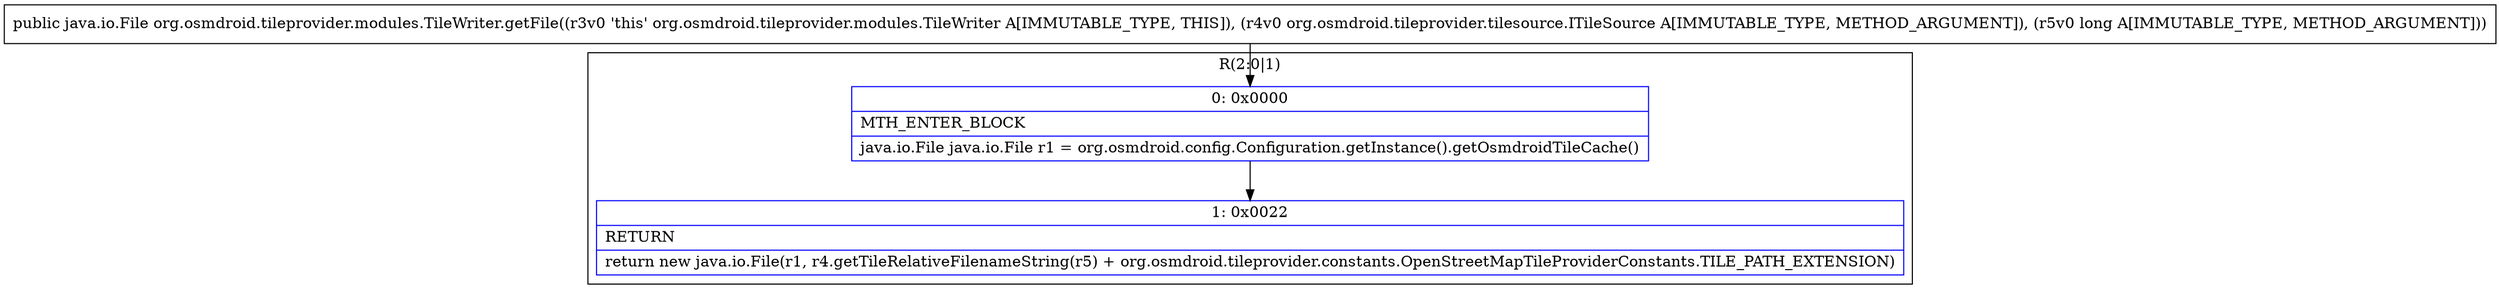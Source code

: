 digraph "CFG fororg.osmdroid.tileprovider.modules.TileWriter.getFile(Lorg\/osmdroid\/tileprovider\/tilesource\/ITileSource;J)Ljava\/io\/File;" {
subgraph cluster_Region_1327079441 {
label = "R(2:0|1)";
node [shape=record,color=blue];
Node_0 [shape=record,label="{0\:\ 0x0000|MTH_ENTER_BLOCK\l|java.io.File java.io.File r1 = org.osmdroid.config.Configuration.getInstance().getOsmdroidTileCache()\l}"];
Node_1 [shape=record,label="{1\:\ 0x0022|RETURN\l|return new java.io.File(r1, r4.getTileRelativeFilenameString(r5) + org.osmdroid.tileprovider.constants.OpenStreetMapTileProviderConstants.TILE_PATH_EXTENSION)\l}"];
}
MethodNode[shape=record,label="{public java.io.File org.osmdroid.tileprovider.modules.TileWriter.getFile((r3v0 'this' org.osmdroid.tileprovider.modules.TileWriter A[IMMUTABLE_TYPE, THIS]), (r4v0 org.osmdroid.tileprovider.tilesource.ITileSource A[IMMUTABLE_TYPE, METHOD_ARGUMENT]), (r5v0 long A[IMMUTABLE_TYPE, METHOD_ARGUMENT])) }"];
MethodNode -> Node_0;
Node_0 -> Node_1;
}

